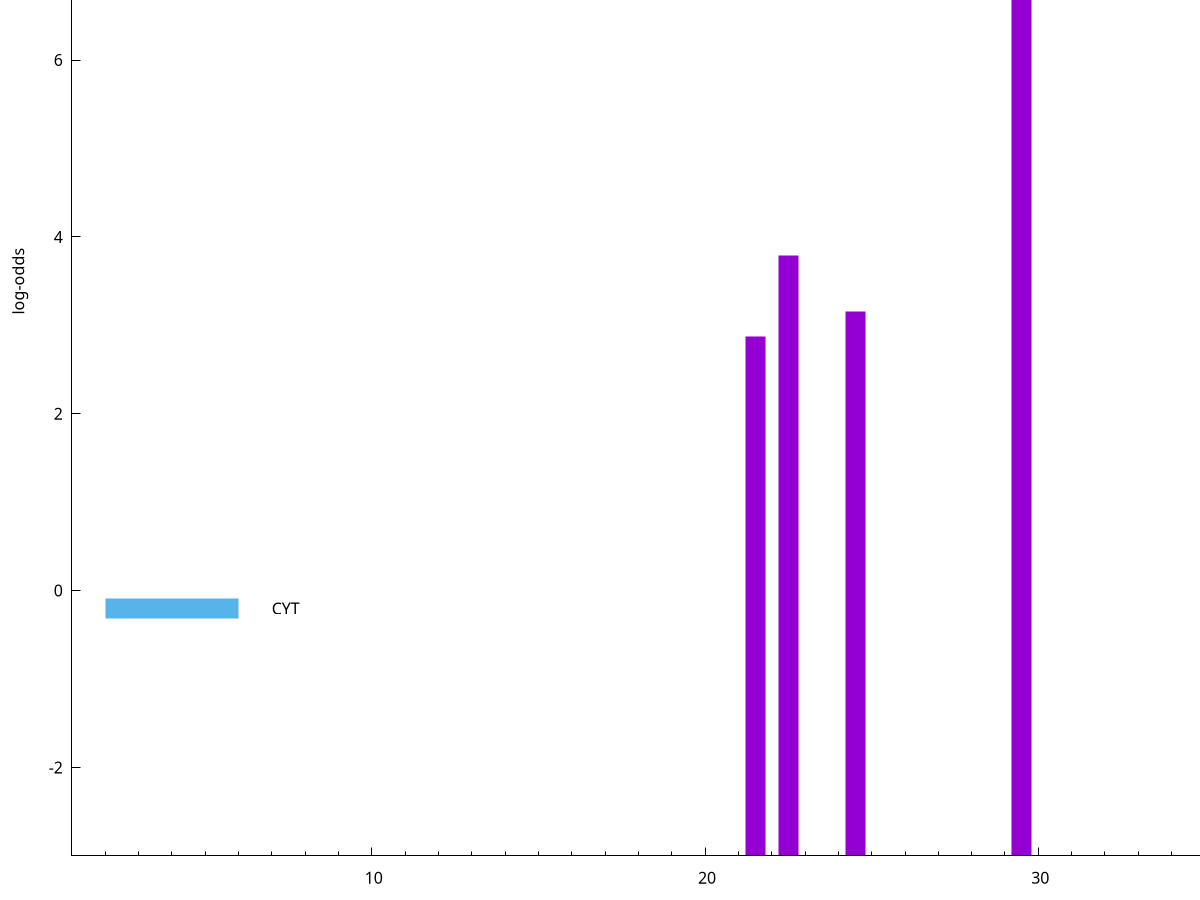 set title "LipoP predictions for SRR4017890.gff"
set size 2., 1.4
set xrange [1:70] 
set mxtics 10
set yrange [-3:10]
set y2range [0:13]
set ylabel "log-odds"
set term postscript eps color solid "Helvetica" 30
set output "SRR4017890.gff6.eps"
set arrow from 2,8.39756 to 6,8.39756 nohead lt 1 lw 20
set label "SpI" at 7,8.39756
set arrow from 2,-0.200913 to 6,-0.200913 nohead lt 3 lw 20
set label "CYT" at 7,-0.200913
set arrow from 2,8.39756 to 6,8.39756 nohead lt 1 lw 20
set label "SpI" at 7,8.39756
# NOTE: The scores below are the log-odds scores with the threshold
# NOTE: subtracted (a hack to make gnuplot make the histogram all
# NOTE: look nice).
plot "-" axes x1y2 title "" with impulses lt 1 lw 20
29.500000 11.261960
22.500000 6.786780
24.500000 6.159360
21.500000 5.874740
e
exit
